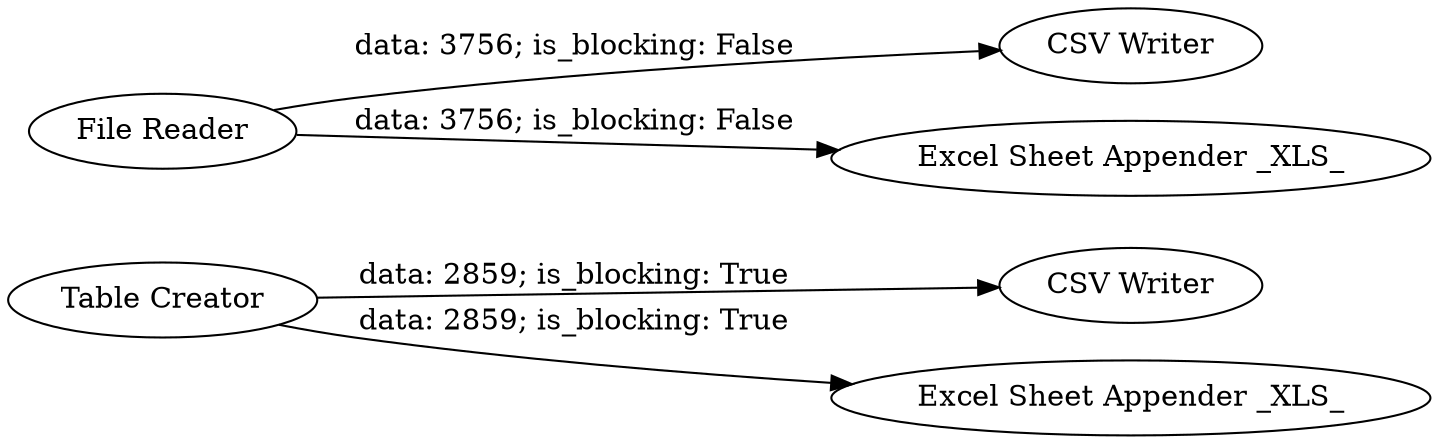 digraph {
	"7991091570183154983_5" [label="CSV Writer"]
	"7991091570183154983_6" [label="CSV Writer"]
	"7991091570183154983_2" [label="File Reader"]
	"7991091570183154983_1" [label="Table Creator"]
	"7991091570183154983_4" [label="Excel Sheet Appender _XLS_"]
	"7991091570183154983_3" [label="Excel Sheet Appender _XLS_"]
	"7991091570183154983_2" -> "7991091570183154983_6" [label="data: 3756; is_blocking: False"]
	"7991091570183154983_1" -> "7991091570183154983_5" [label="data: 2859; is_blocking: True"]
	"7991091570183154983_1" -> "7991091570183154983_3" [label="data: 2859; is_blocking: True"]
	"7991091570183154983_2" -> "7991091570183154983_4" [label="data: 3756; is_blocking: False"]
	rankdir=LR
}
